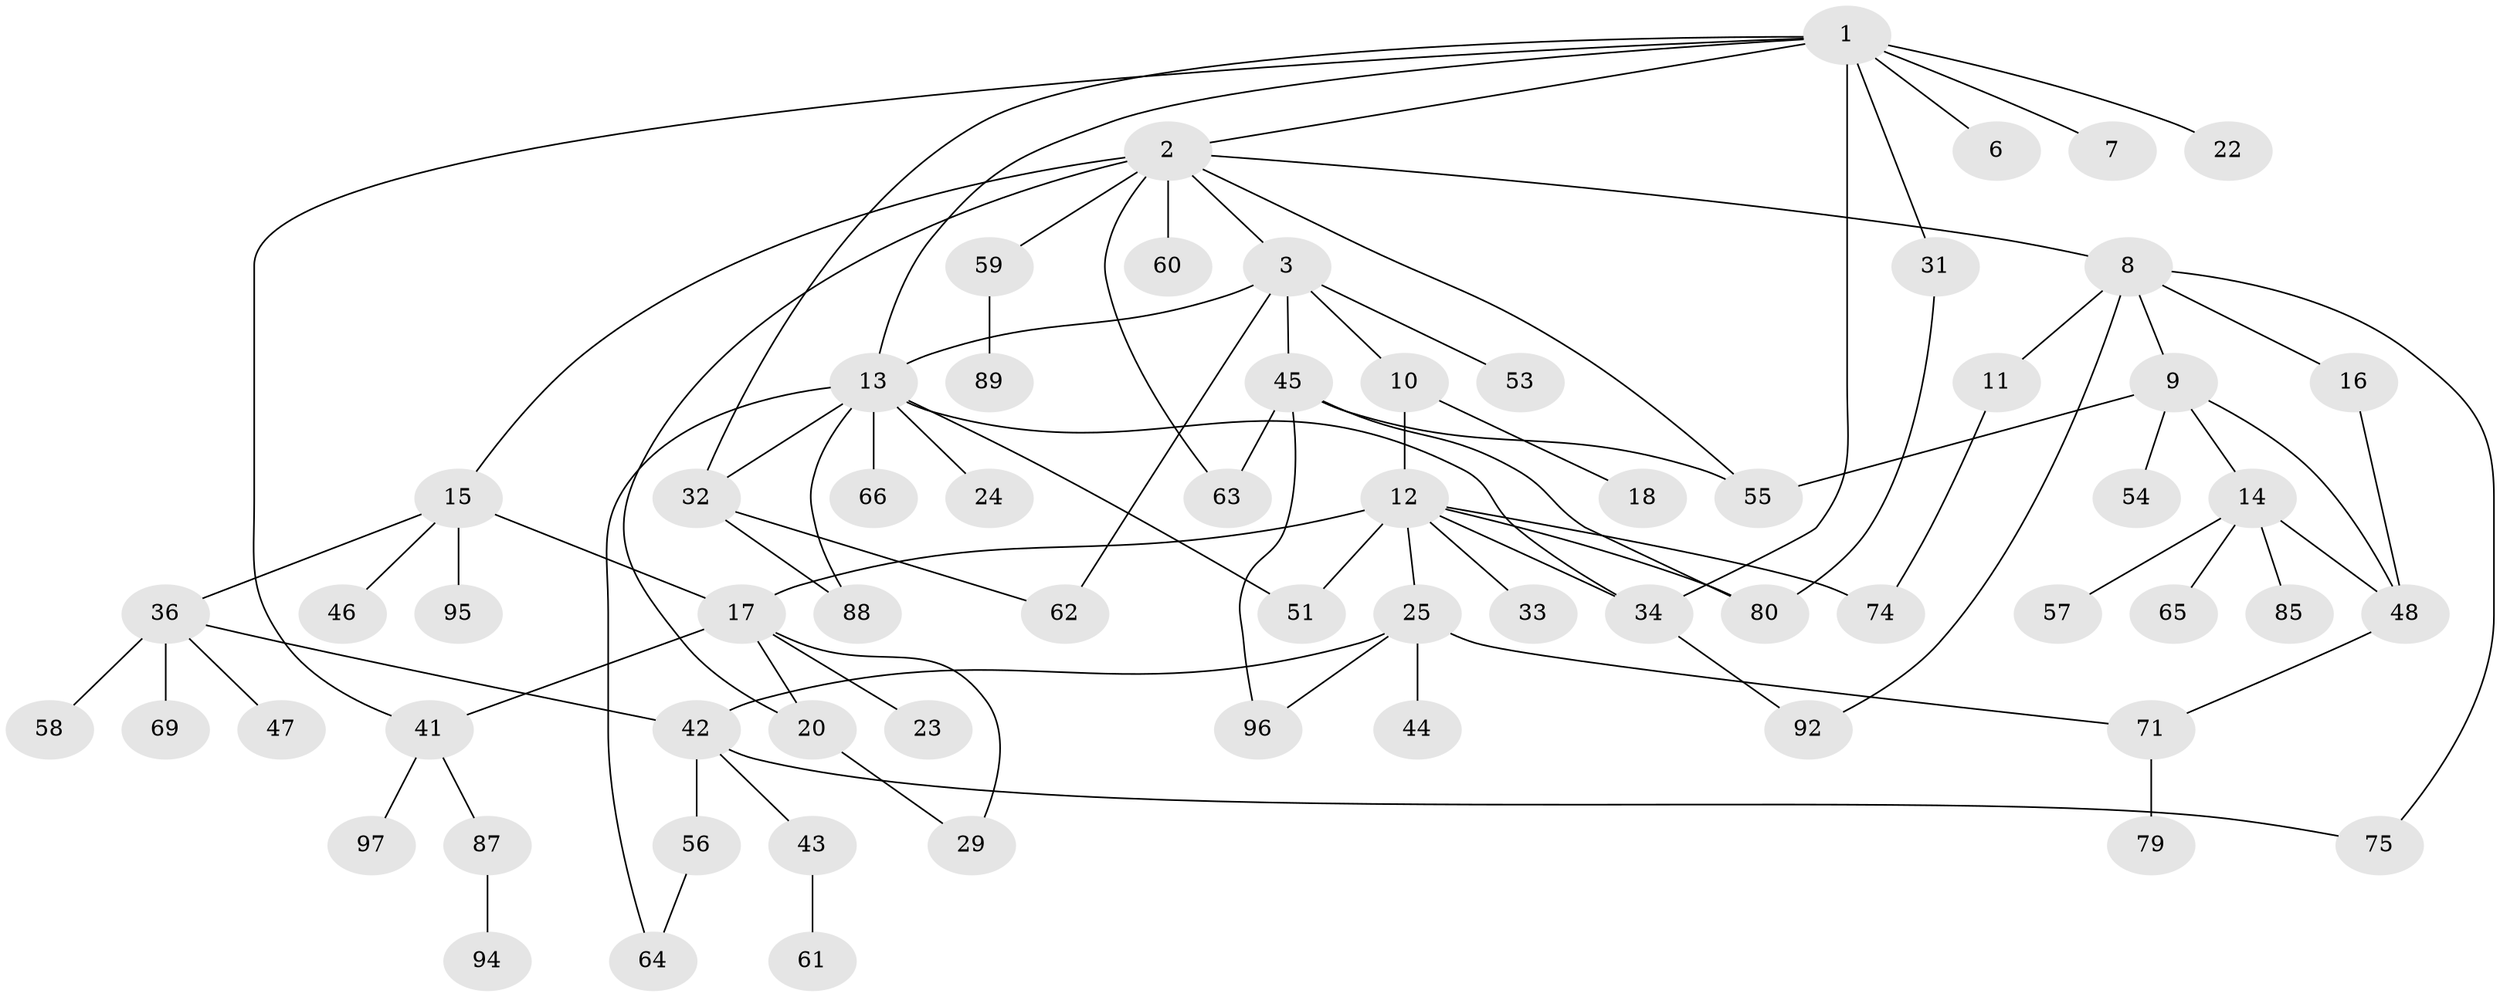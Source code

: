 // original degree distribution, {4: 0.09, 8: 0.02, 6: 0.01, 3: 0.17, 1: 0.29, 5: 0.06, 7: 0.02, 2: 0.34}
// Generated by graph-tools (version 1.1) at 2025/11/02/21/25 10:11:06]
// undirected, 65 vertices, 89 edges
graph export_dot {
graph [start="1"]
  node [color=gray90,style=filled];
  1 [super="+4"];
  2 [super="+5"];
  3 [super="+78"];
  6;
  7;
  8 [super="+26"];
  9 [super="+40"];
  10;
  11 [super="+70"];
  12 [super="+27"];
  13 [super="+21"];
  14 [super="+73"];
  15 [super="+28"];
  16 [super="+86"];
  17 [super="+72"];
  18 [super="+19"];
  20 [super="+37"];
  22;
  23;
  24 [super="+39"];
  25 [super="+35"];
  29 [super="+30"];
  31;
  32 [super="+77"];
  33;
  34 [super="+50"];
  36 [super="+38"];
  41 [super="+76"];
  42 [super="+98"];
  43 [super="+67"];
  44 [super="+93"];
  45 [super="+49"];
  46;
  47 [super="+83"];
  48 [super="+52"];
  51;
  53;
  54;
  55 [super="+68"];
  56;
  57;
  58;
  59 [super="+82"];
  60;
  61;
  62 [super="+100"];
  63;
  64 [super="+91"];
  65;
  66 [super="+81"];
  69;
  71 [super="+84"];
  74 [super="+90"];
  75;
  79;
  80 [super="+99"];
  85;
  87;
  88;
  89;
  92;
  94;
  95;
  96;
  97;
  1 -- 2;
  1 -- 22;
  1 -- 34 [weight=2];
  1 -- 32;
  1 -- 6;
  1 -- 7;
  1 -- 41;
  1 -- 13;
  1 -- 31;
  2 -- 3;
  2 -- 8;
  2 -- 15;
  2 -- 59;
  2 -- 60;
  2 -- 63;
  2 -- 20;
  2 -- 55;
  3 -- 10;
  3 -- 45;
  3 -- 53;
  3 -- 62;
  3 -- 13;
  8 -- 9;
  8 -- 11;
  8 -- 16;
  8 -- 75;
  8 -- 92;
  9 -- 14;
  9 -- 54;
  9 -- 55;
  9 -- 48;
  10 -- 12;
  10 -- 18;
  11 -- 74;
  12 -- 17;
  12 -- 25;
  12 -- 33;
  12 -- 74;
  12 -- 51;
  12 -- 80;
  12 -- 34;
  13 -- 51;
  13 -- 66;
  13 -- 32;
  13 -- 24;
  13 -- 64;
  13 -- 88;
  13 -- 34;
  14 -- 48;
  14 -- 57;
  14 -- 65;
  14 -- 85;
  15 -- 46;
  15 -- 17;
  15 -- 36;
  15 -- 95;
  16 -- 48;
  17 -- 23;
  17 -- 29;
  17 -- 41;
  17 -- 20;
  20 -- 29;
  25 -- 42;
  25 -- 44;
  25 -- 96;
  25 -- 71;
  31 -- 80;
  32 -- 88;
  32 -- 62;
  34 -- 92;
  36 -- 47;
  36 -- 58;
  36 -- 42;
  36 -- 69;
  41 -- 87;
  41 -- 97;
  42 -- 43;
  42 -- 56;
  42 -- 75;
  43 -- 61;
  45 -- 63;
  45 -- 55;
  45 -- 96;
  45 -- 80;
  48 -- 71;
  56 -- 64;
  59 -- 89;
  71 -- 79;
  87 -- 94;
}
